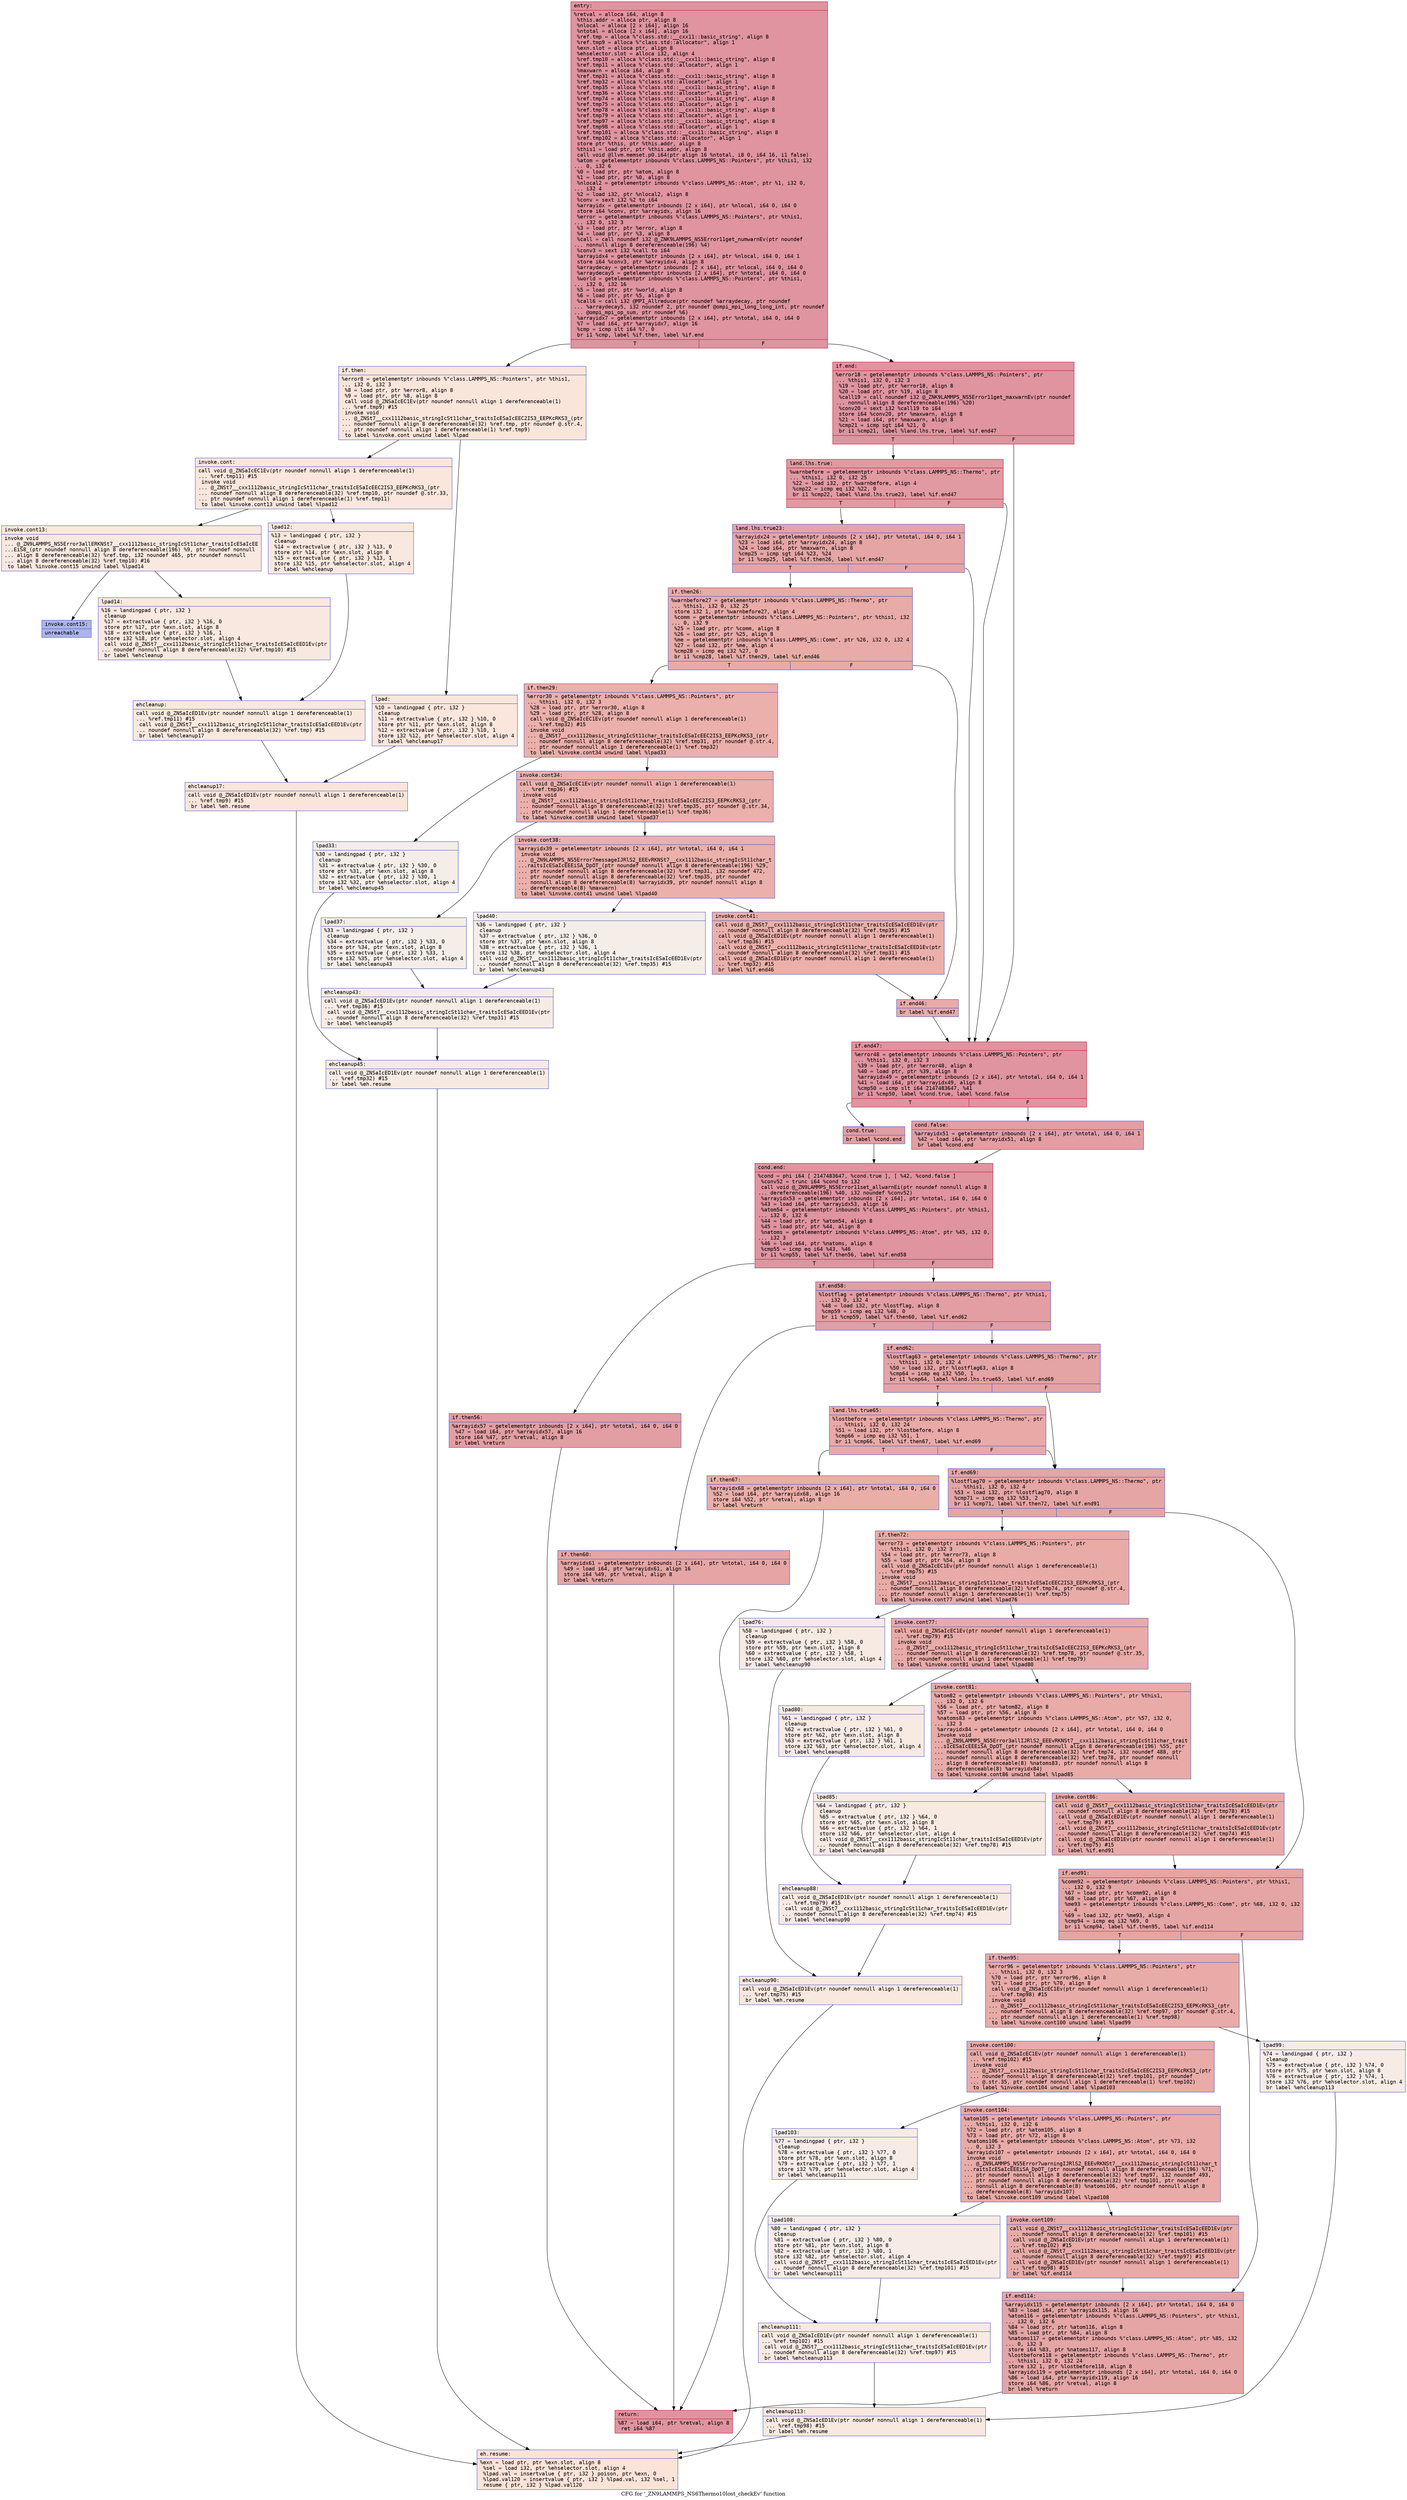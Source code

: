 digraph "CFG for '_ZN9LAMMPS_NS6Thermo10lost_checkEv' function" {
	label="CFG for '_ZN9LAMMPS_NS6Thermo10lost_checkEv' function";

	Node0x55bd403f32e0 [shape=record,color="#b70d28ff", style=filled, fillcolor="#b70d2870" fontname="Courier",label="{entry:\l|  %retval = alloca i64, align 8\l  %this.addr = alloca ptr, align 8\l  %nlocal = alloca [2 x i64], align 16\l  %ntotal = alloca [2 x i64], align 16\l  %ref.tmp = alloca %\"class.std::__cxx11::basic_string\", align 8\l  %ref.tmp9 = alloca %\"class.std::allocator\", align 1\l  %exn.slot = alloca ptr, align 8\l  %ehselector.slot = alloca i32, align 4\l  %ref.tmp10 = alloca %\"class.std::__cxx11::basic_string\", align 8\l  %ref.tmp11 = alloca %\"class.std::allocator\", align 1\l  %maxwarn = alloca i64, align 8\l  %ref.tmp31 = alloca %\"class.std::__cxx11::basic_string\", align 8\l  %ref.tmp32 = alloca %\"class.std::allocator\", align 1\l  %ref.tmp35 = alloca %\"class.std::__cxx11::basic_string\", align 8\l  %ref.tmp36 = alloca %\"class.std::allocator\", align 1\l  %ref.tmp74 = alloca %\"class.std::__cxx11::basic_string\", align 8\l  %ref.tmp75 = alloca %\"class.std::allocator\", align 1\l  %ref.tmp78 = alloca %\"class.std::__cxx11::basic_string\", align 8\l  %ref.tmp79 = alloca %\"class.std::allocator\", align 1\l  %ref.tmp97 = alloca %\"class.std::__cxx11::basic_string\", align 8\l  %ref.tmp98 = alloca %\"class.std::allocator\", align 1\l  %ref.tmp101 = alloca %\"class.std::__cxx11::basic_string\", align 8\l  %ref.tmp102 = alloca %\"class.std::allocator\", align 1\l  store ptr %this, ptr %this.addr, align 8\l  %this1 = load ptr, ptr %this.addr, align 8\l  call void @llvm.memset.p0.i64(ptr align 16 %ntotal, i8 0, i64 16, i1 false)\l  %atom = getelementptr inbounds %\"class.LAMMPS_NS::Pointers\", ptr %this1, i32\l... 0, i32 6\l  %0 = load ptr, ptr %atom, align 8\l  %1 = load ptr, ptr %0, align 8\l  %nlocal2 = getelementptr inbounds %\"class.LAMMPS_NS::Atom\", ptr %1, i32 0,\l... i32 4\l  %2 = load i32, ptr %nlocal2, align 8\l  %conv = sext i32 %2 to i64\l  %arrayidx = getelementptr inbounds [2 x i64], ptr %nlocal, i64 0, i64 0\l  store i64 %conv, ptr %arrayidx, align 16\l  %error = getelementptr inbounds %\"class.LAMMPS_NS::Pointers\", ptr %this1,\l... i32 0, i32 3\l  %3 = load ptr, ptr %error, align 8\l  %4 = load ptr, ptr %3, align 8\l  %call = call noundef i32 @_ZNK9LAMMPS_NS5Error11get_numwarnEv(ptr noundef\l... nonnull align 8 dereferenceable(196) %4)\l  %conv3 = sext i32 %call to i64\l  %arrayidx4 = getelementptr inbounds [2 x i64], ptr %nlocal, i64 0, i64 1\l  store i64 %conv3, ptr %arrayidx4, align 8\l  %arraydecay = getelementptr inbounds [2 x i64], ptr %nlocal, i64 0, i64 0\l  %arraydecay5 = getelementptr inbounds [2 x i64], ptr %ntotal, i64 0, i64 0\l  %world = getelementptr inbounds %\"class.LAMMPS_NS::Pointers\", ptr %this1,\l... i32 0, i32 16\l  %5 = load ptr, ptr %world, align 8\l  %6 = load ptr, ptr %5, align 8\l  %call6 = call i32 @MPI_Allreduce(ptr noundef %arraydecay, ptr noundef\l... %arraydecay5, i32 noundef 2, ptr noundef @ompi_mpi_long_long_int, ptr noundef\l... @ompi_mpi_op_sum, ptr noundef %6)\l  %arrayidx7 = getelementptr inbounds [2 x i64], ptr %ntotal, i64 0, i64 0\l  %7 = load i64, ptr %arrayidx7, align 16\l  %cmp = icmp slt i64 %7, 0\l  br i1 %cmp, label %if.then, label %if.end\l|{<s0>T|<s1>F}}"];
	Node0x55bd403f32e0:s0 -> Node0x55bd403fe530[tooltip="entry -> if.then\nProbability 0.00%" ];
	Node0x55bd403f32e0:s1 -> Node0x55bd403fe5a0[tooltip="entry -> if.end\nProbability 100.00%" ];
	Node0x55bd403fe530 [shape=record,color="#3d50c3ff", style=filled, fillcolor="#f4c5ad70" fontname="Courier",label="{if.then:\l|  %error8 = getelementptr inbounds %\"class.LAMMPS_NS::Pointers\", ptr %this1,\l... i32 0, i32 3\l  %8 = load ptr, ptr %error8, align 8\l  %9 = load ptr, ptr %8, align 8\l  call void @_ZNSaIcEC1Ev(ptr noundef nonnull align 1 dereferenceable(1)\l... %ref.tmp9) #15\l  invoke void\l... @_ZNSt7__cxx1112basic_stringIcSt11char_traitsIcESaIcEEC2IS3_EEPKcRKS3_(ptr\l... noundef nonnull align 8 dereferenceable(32) %ref.tmp, ptr noundef @.str.4,\l... ptr noundef nonnull align 1 dereferenceable(1) %ref.tmp9)\l          to label %invoke.cont unwind label %lpad\l}"];
	Node0x55bd403fe530 -> Node0x55bd403fea20[tooltip="if.then -> invoke.cont\nProbability 50.00%" ];
	Node0x55bd403fe530 -> Node0x55bd403fea70[tooltip="if.then -> lpad\nProbability 50.00%" ];
	Node0x55bd403fea20 [shape=record,color="#3d50c3ff", style=filled, fillcolor="#f3c7b170" fontname="Courier",label="{invoke.cont:\l|  call void @_ZNSaIcEC1Ev(ptr noundef nonnull align 1 dereferenceable(1)\l... %ref.tmp11) #15\l  invoke void\l... @_ZNSt7__cxx1112basic_stringIcSt11char_traitsIcESaIcEEC2IS3_EEPKcRKS3_(ptr\l... noundef nonnull align 8 dereferenceable(32) %ref.tmp10, ptr noundef @.str.33,\l... ptr noundef nonnull align 1 dereferenceable(1) %ref.tmp11)\l          to label %invoke.cont13 unwind label %lpad12\l}"];
	Node0x55bd403fea20 -> Node0x55bd403fed90[tooltip="invoke.cont -> invoke.cont13\nProbability 50.00%" ];
	Node0x55bd403fea20 -> Node0x55bd403fede0[tooltip="invoke.cont -> lpad12\nProbability 50.00%" ];
	Node0x55bd403fed90 [shape=record,color="#3d50c3ff", style=filled, fillcolor="#f1ccb870" fontname="Courier",label="{invoke.cont13:\l|  invoke void\l... @_ZN9LAMMPS_NS5Error3allERKNSt7__cxx1112basic_stringIcSt11char_traitsIcESaIcEE\l...EiS8_(ptr noundef nonnull align 8 dereferenceable(196) %9, ptr noundef nonnull\l... align 8 dereferenceable(32) %ref.tmp, i32 noundef 465, ptr noundef nonnull\l... align 8 dereferenceable(32) %ref.tmp10) #16\l          to label %invoke.cont15 unwind label %lpad14\l}"];
	Node0x55bd403fed90 -> Node0x55bd403fed40[tooltip="invoke.cont13 -> invoke.cont15\nProbability 0.00%" ];
	Node0x55bd403fed90 -> Node0x55bd403ff0a0[tooltip="invoke.cont13 -> lpad14\nProbability 100.00%" ];
	Node0x55bd403fed40 [shape=record,color="#3d50c3ff", style=filled, fillcolor="#4358cb70" fontname="Courier",label="{invoke.cont15:\l|  unreachable\l}"];
	Node0x55bd403fea70 [shape=record,color="#3d50c3ff", style=filled, fillcolor="#f3c7b170" fontname="Courier",label="{lpad:\l|  %10 = landingpad \{ ptr, i32 \}\l          cleanup\l  %11 = extractvalue \{ ptr, i32 \} %10, 0\l  store ptr %11, ptr %exn.slot, align 8\l  %12 = extractvalue \{ ptr, i32 \} %10, 1\l  store i32 %12, ptr %ehselector.slot, align 4\l  br label %ehcleanup17\l}"];
	Node0x55bd403fea70 -> Node0x55bd403ff970[tooltip="lpad -> ehcleanup17\nProbability 100.00%" ];
	Node0x55bd403fede0 [shape=record,color="#3d50c3ff", style=filled, fillcolor="#f1ccb870" fontname="Courier",label="{lpad12:\l|  %13 = landingpad \{ ptr, i32 \}\l          cleanup\l  %14 = extractvalue \{ ptr, i32 \} %13, 0\l  store ptr %14, ptr %exn.slot, align 8\l  %15 = extractvalue \{ ptr, i32 \} %13, 1\l  store i32 %15, ptr %ehselector.slot, align 4\l  br label %ehcleanup\l}"];
	Node0x55bd403fede0 -> Node0x55bd403ffcc0[tooltip="lpad12 -> ehcleanup\nProbability 100.00%" ];
	Node0x55bd403ff0a0 [shape=record,color="#3d50c3ff", style=filled, fillcolor="#f1ccb870" fontname="Courier",label="{lpad14:\l|  %16 = landingpad \{ ptr, i32 \}\l          cleanup\l  %17 = extractvalue \{ ptr, i32 \} %16, 0\l  store ptr %17, ptr %exn.slot, align 8\l  %18 = extractvalue \{ ptr, i32 \} %16, 1\l  store i32 %18, ptr %ehselector.slot, align 4\l  call void @_ZNSt7__cxx1112basic_stringIcSt11char_traitsIcESaIcEED1Ev(ptr\l... noundef nonnull align 8 dereferenceable(32) %ref.tmp10) #15\l  br label %ehcleanup\l}"];
	Node0x55bd403ff0a0 -> Node0x55bd403ffcc0[tooltip="lpad14 -> ehcleanup\nProbability 100.00%" ];
	Node0x55bd403ffcc0 [shape=record,color="#3d50c3ff", style=filled, fillcolor="#f2cab570" fontname="Courier",label="{ehcleanup:\l|  call void @_ZNSaIcED1Ev(ptr noundef nonnull align 1 dereferenceable(1)\l... %ref.tmp11) #15\l  call void @_ZNSt7__cxx1112basic_stringIcSt11char_traitsIcESaIcEED1Ev(ptr\l... noundef nonnull align 8 dereferenceable(32) %ref.tmp) #15\l  br label %ehcleanup17\l}"];
	Node0x55bd403ffcc0 -> Node0x55bd403ff970[tooltip="ehcleanup -> ehcleanup17\nProbability 100.00%" ];
	Node0x55bd403ff970 [shape=record,color="#3d50c3ff", style=filled, fillcolor="#f4c5ad70" fontname="Courier",label="{ehcleanup17:\l|  call void @_ZNSaIcED1Ev(ptr noundef nonnull align 1 dereferenceable(1)\l... %ref.tmp9) #15\l  br label %eh.resume\l}"];
	Node0x55bd403ff970 -> Node0x55bd40400570[tooltip="ehcleanup17 -> eh.resume\nProbability 100.00%" ];
	Node0x55bd403fe5a0 [shape=record,color="#b70d28ff", style=filled, fillcolor="#b70d2870" fontname="Courier",label="{if.end:\l|  %error18 = getelementptr inbounds %\"class.LAMMPS_NS::Pointers\", ptr\l... %this1, i32 0, i32 3\l  %19 = load ptr, ptr %error18, align 8\l  %20 = load ptr, ptr %19, align 8\l  %call19 = call noundef i32 @_ZNK9LAMMPS_NS5Error11get_maxwarnEv(ptr noundef\l... nonnull align 8 dereferenceable(196) %20)\l  %conv20 = sext i32 %call19 to i64\l  store i64 %conv20, ptr %maxwarn, align 8\l  %21 = load i64, ptr %maxwarn, align 8\l  %cmp21 = icmp sgt i64 %21, 0\l  br i1 %cmp21, label %land.lhs.true, label %if.end47\l|{<s0>T|<s1>F}}"];
	Node0x55bd403fe5a0:s0 -> Node0x55bd40400c40[tooltip="if.end -> land.lhs.true\nProbability 62.50%" ];
	Node0x55bd403fe5a0:s1 -> Node0x55bd40400c90[tooltip="if.end -> if.end47\nProbability 37.50%" ];
	Node0x55bd40400c40 [shape=record,color="#b70d28ff", style=filled, fillcolor="#bb1b2c70" fontname="Courier",label="{land.lhs.true:\l|  %warnbefore = getelementptr inbounds %\"class.LAMMPS_NS::Thermo\", ptr\l... %this1, i32 0, i32 25\l  %22 = load i32, ptr %warnbefore, align 4\l  %cmp22 = icmp eq i32 %22, 0\l  br i1 %cmp22, label %land.lhs.true23, label %if.end47\l|{<s0>T|<s1>F}}"];
	Node0x55bd40400c40:s0 -> Node0x55bd40400fe0[tooltip="land.lhs.true -> land.lhs.true23\nProbability 37.50%" ];
	Node0x55bd40400c40:s1 -> Node0x55bd40400c90[tooltip="land.lhs.true -> if.end47\nProbability 62.50%" ];
	Node0x55bd40400fe0 [shape=record,color="#3d50c3ff", style=filled, fillcolor="#c5333470" fontname="Courier",label="{land.lhs.true23:\l|  %arrayidx24 = getelementptr inbounds [2 x i64], ptr %ntotal, i64 0, i64 1\l  %23 = load i64, ptr %arrayidx24, align 8\l  %24 = load i64, ptr %maxwarn, align 8\l  %cmp25 = icmp sgt i64 %23, %24\l  br i1 %cmp25, label %if.then26, label %if.end47\l|{<s0>T|<s1>F}}"];
	Node0x55bd40400fe0:s0 -> Node0x55bd404013b0[tooltip="land.lhs.true23 -> if.then26\nProbability 50.00%" ];
	Node0x55bd40400fe0:s1 -> Node0x55bd40400c90[tooltip="land.lhs.true23 -> if.end47\nProbability 50.00%" ];
	Node0x55bd404013b0 [shape=record,color="#3d50c3ff", style=filled, fillcolor="#cc403a70" fontname="Courier",label="{if.then26:\l|  %warnbefore27 = getelementptr inbounds %\"class.LAMMPS_NS::Thermo\", ptr\l... %this1, i32 0, i32 25\l  store i32 1, ptr %warnbefore27, align 4\l  %comm = getelementptr inbounds %\"class.LAMMPS_NS::Pointers\", ptr %this1, i32\l... 0, i32 9\l  %25 = load ptr, ptr %comm, align 8\l  %26 = load ptr, ptr %25, align 8\l  %me = getelementptr inbounds %\"class.LAMMPS_NS::Comm\", ptr %26, i32 0, i32 4\l  %27 = load i32, ptr %me, align 4\l  %cmp28 = icmp eq i32 %27, 0\l  br i1 %cmp28, label %if.then29, label %if.end46\l|{<s0>T|<s1>F}}"];
	Node0x55bd404013b0:s0 -> Node0x55bd40401a60[tooltip="if.then26 -> if.then29\nProbability 37.50%" ];
	Node0x55bd404013b0:s1 -> Node0x55bd40401ae0[tooltip="if.then26 -> if.end46\nProbability 62.50%" ];
	Node0x55bd40401a60 [shape=record,color="#3d50c3ff", style=filled, fillcolor="#d24b4070" fontname="Courier",label="{if.then29:\l|  %error30 = getelementptr inbounds %\"class.LAMMPS_NS::Pointers\", ptr\l... %this1, i32 0, i32 3\l  %28 = load ptr, ptr %error30, align 8\l  %29 = load ptr, ptr %28, align 8\l  call void @_ZNSaIcEC1Ev(ptr noundef nonnull align 1 dereferenceable(1)\l... %ref.tmp32) #15\l  invoke void\l... @_ZNSt7__cxx1112basic_stringIcSt11char_traitsIcESaIcEEC2IS3_EEPKcRKS3_(ptr\l... noundef nonnull align 8 dereferenceable(32) %ref.tmp31, ptr noundef @.str.4,\l... ptr noundef nonnull align 1 dereferenceable(1) %ref.tmp32)\l          to label %invoke.cont34 unwind label %lpad33\l}"];
	Node0x55bd40401a60 -> Node0x55bd40401fd0[tooltip="if.then29 -> invoke.cont34\nProbability 100.00%" ];
	Node0x55bd40401a60 -> Node0x55bd40402050[tooltip="if.then29 -> lpad33\nProbability 0.00%" ];
	Node0x55bd40401fd0 [shape=record,color="#3d50c3ff", style=filled, fillcolor="#d24b4070" fontname="Courier",label="{invoke.cont34:\l|  call void @_ZNSaIcEC1Ev(ptr noundef nonnull align 1 dereferenceable(1)\l... %ref.tmp36) #15\l  invoke void\l... @_ZNSt7__cxx1112basic_stringIcSt11char_traitsIcESaIcEEC2IS3_EEPKcRKS3_(ptr\l... noundef nonnull align 8 dereferenceable(32) %ref.tmp35, ptr noundef @.str.34,\l... ptr noundef nonnull align 1 dereferenceable(1) %ref.tmp36)\l          to label %invoke.cont38 unwind label %lpad37\l}"];
	Node0x55bd40401fd0 -> Node0x55bd404023d0[tooltip="invoke.cont34 -> invoke.cont38\nProbability 100.00%" ];
	Node0x55bd40401fd0 -> Node0x55bd40402420[tooltip="invoke.cont34 -> lpad37\nProbability 0.00%" ];
	Node0x55bd404023d0 [shape=record,color="#3d50c3ff", style=filled, fillcolor="#d24b4070" fontname="Courier",label="{invoke.cont38:\l|  %arrayidx39 = getelementptr inbounds [2 x i64], ptr %ntotal, i64 0, i64 1\l  invoke void\l... @_ZN9LAMMPS_NS5Error7messageIJRlS2_EEEvRKNSt7__cxx1112basic_stringIcSt11char_t\l...raitsIcESaIcEEEiSA_DpOT_(ptr noundef nonnull align 8 dereferenceable(196) %29,\l... ptr noundef nonnull align 8 dereferenceable(32) %ref.tmp31, i32 noundef 472,\l... ptr noundef nonnull align 8 dereferenceable(32) %ref.tmp35, ptr noundef\l... nonnull align 8 dereferenceable(8) %arrayidx39, ptr noundef nonnull align 8\l... dereferenceable(8) %maxwarn)\l          to label %invoke.cont41 unwind label %lpad40\l}"];
	Node0x55bd404023d0 -> Node0x55bd40402380[tooltip="invoke.cont38 -> invoke.cont41\nProbability 100.00%" ];
	Node0x55bd404023d0 -> Node0x55bd40402840[tooltip="invoke.cont38 -> lpad40\nProbability 0.00%" ];
	Node0x55bd40402380 [shape=record,color="#3d50c3ff", style=filled, fillcolor="#d24b4070" fontname="Courier",label="{invoke.cont41:\l|  call void @_ZNSt7__cxx1112basic_stringIcSt11char_traitsIcESaIcEED1Ev(ptr\l... noundef nonnull align 8 dereferenceable(32) %ref.tmp35) #15\l  call void @_ZNSaIcED1Ev(ptr noundef nonnull align 1 dereferenceable(1)\l... %ref.tmp36) #15\l  call void @_ZNSt7__cxx1112basic_stringIcSt11char_traitsIcESaIcEED1Ev(ptr\l... noundef nonnull align 8 dereferenceable(32) %ref.tmp31) #15\l  call void @_ZNSaIcED1Ev(ptr noundef nonnull align 1 dereferenceable(1)\l... %ref.tmp32) #15\l  br label %if.end46\l}"];
	Node0x55bd40402380 -> Node0x55bd40401ae0[tooltip="invoke.cont41 -> if.end46\nProbability 100.00%" ];
	Node0x55bd40402050 [shape=record,color="#3d50c3ff", style=filled, fillcolor="#e8d6cc70" fontname="Courier",label="{lpad33:\l|  %30 = landingpad \{ ptr, i32 \}\l          cleanup\l  %31 = extractvalue \{ ptr, i32 \} %30, 0\l  store ptr %31, ptr %exn.slot, align 8\l  %32 = extractvalue \{ ptr, i32 \} %30, 1\l  store i32 %32, ptr %ehselector.slot, align 4\l  br label %ehcleanup45\l}"];
	Node0x55bd40402050 -> Node0x55bd404032e0[tooltip="lpad33 -> ehcleanup45\nProbability 100.00%" ];
	Node0x55bd40402420 [shape=record,color="#3d50c3ff", style=filled, fillcolor="#e8d6cc70" fontname="Courier",label="{lpad37:\l|  %33 = landingpad \{ ptr, i32 \}\l          cleanup\l  %34 = extractvalue \{ ptr, i32 \} %33, 0\l  store ptr %34, ptr %exn.slot, align 8\l  %35 = extractvalue \{ ptr, i32 \} %33, 1\l  store i32 %35, ptr %ehselector.slot, align 4\l  br label %ehcleanup43\l}"];
	Node0x55bd40402420 -> Node0x55bd40403650[tooltip="lpad37 -> ehcleanup43\nProbability 100.00%" ];
	Node0x55bd40402840 [shape=record,color="#3d50c3ff", style=filled, fillcolor="#e8d6cc70" fontname="Courier",label="{lpad40:\l|  %36 = landingpad \{ ptr, i32 \}\l          cleanup\l  %37 = extractvalue \{ ptr, i32 \} %36, 0\l  store ptr %37, ptr %exn.slot, align 8\l  %38 = extractvalue \{ ptr, i32 \} %36, 1\l  store i32 %38, ptr %ehselector.slot, align 4\l  call void @_ZNSt7__cxx1112basic_stringIcSt11char_traitsIcESaIcEED1Ev(ptr\l... noundef nonnull align 8 dereferenceable(32) %ref.tmp35) #15\l  br label %ehcleanup43\l}"];
	Node0x55bd40402840 -> Node0x55bd40403650[tooltip="lpad40 -> ehcleanup43\nProbability 100.00%" ];
	Node0x55bd40403650 [shape=record,color="#3d50c3ff", style=filled, fillcolor="#ecd3c570" fontname="Courier",label="{ehcleanup43:\l|  call void @_ZNSaIcED1Ev(ptr noundef nonnull align 1 dereferenceable(1)\l... %ref.tmp36) #15\l  call void @_ZNSt7__cxx1112basic_stringIcSt11char_traitsIcESaIcEED1Ev(ptr\l... noundef nonnull align 8 dereferenceable(32) %ref.tmp31) #15\l  br label %ehcleanup45\l}"];
	Node0x55bd40403650 -> Node0x55bd404032e0[tooltip="ehcleanup43 -> ehcleanup45\nProbability 100.00%" ];
	Node0x55bd404032e0 [shape=record,color="#3d50c3ff", style=filled, fillcolor="#eed0c070" fontname="Courier",label="{ehcleanup45:\l|  call void @_ZNSaIcED1Ev(ptr noundef nonnull align 1 dereferenceable(1)\l... %ref.tmp32) #15\l  br label %eh.resume\l}"];
	Node0x55bd404032e0 -> Node0x55bd40400570[tooltip="ehcleanup45 -> eh.resume\nProbability 100.00%" ];
	Node0x55bd40401ae0 [shape=record,color="#3d50c3ff", style=filled, fillcolor="#cc403a70" fontname="Courier",label="{if.end46:\l|  br label %if.end47\l}"];
	Node0x55bd40401ae0 -> Node0x55bd40400c90[tooltip="if.end46 -> if.end47\nProbability 100.00%" ];
	Node0x55bd40400c90 [shape=record,color="#b70d28ff", style=filled, fillcolor="#b70d2870" fontname="Courier",label="{if.end47:\l|  %error48 = getelementptr inbounds %\"class.LAMMPS_NS::Pointers\", ptr\l... %this1, i32 0, i32 3\l  %39 = load ptr, ptr %error48, align 8\l  %40 = load ptr, ptr %39, align 8\l  %arrayidx49 = getelementptr inbounds [2 x i64], ptr %ntotal, i64 0, i64 1\l  %41 = load i64, ptr %arrayidx49, align 8\l  %cmp50 = icmp slt i64 2147483647, %41\l  br i1 %cmp50, label %cond.true, label %cond.false\l|{<s0>T|<s1>F}}"];
	Node0x55bd40400c90:s0 -> Node0x55bd40404420[tooltip="if.end47 -> cond.true\nProbability 50.00%" ];
	Node0x55bd40400c90:s1 -> Node0x55bd404044a0[tooltip="if.end47 -> cond.false\nProbability 50.00%" ];
	Node0x55bd40404420 [shape=record,color="#3d50c3ff", style=filled, fillcolor="#be242e70" fontname="Courier",label="{cond.true:\l|  br label %cond.end\l}"];
	Node0x55bd40404420 -> Node0x55bd404045d0[tooltip="cond.true -> cond.end\nProbability 100.00%" ];
	Node0x55bd404044a0 [shape=record,color="#3d50c3ff", style=filled, fillcolor="#be242e70" fontname="Courier",label="{cond.false:\l|  %arrayidx51 = getelementptr inbounds [2 x i64], ptr %ntotal, i64 0, i64 1\l  %42 = load i64, ptr %arrayidx51, align 8\l  br label %cond.end\l}"];
	Node0x55bd404044a0 -> Node0x55bd404045d0[tooltip="cond.false -> cond.end\nProbability 100.00%" ];
	Node0x55bd404045d0 [shape=record,color="#b70d28ff", style=filled, fillcolor="#b70d2870" fontname="Courier",label="{cond.end:\l|  %cond = phi i64 [ 2147483647, %cond.true ], [ %42, %cond.false ]\l  %conv52 = trunc i64 %cond to i32\l  call void @_ZN9LAMMPS_NS5Error11set_allwarnEi(ptr noundef nonnull align 8\l... dereferenceable(196) %40, i32 noundef %conv52)\l  %arrayidx53 = getelementptr inbounds [2 x i64], ptr %ntotal, i64 0, i64 0\l  %43 = load i64, ptr %arrayidx53, align 16\l  %atom54 = getelementptr inbounds %\"class.LAMMPS_NS::Pointers\", ptr %this1,\l... i32 0, i32 6\l  %44 = load ptr, ptr %atom54, align 8\l  %45 = load ptr, ptr %44, align 8\l  %natoms = getelementptr inbounds %\"class.LAMMPS_NS::Atom\", ptr %45, i32 0,\l... i32 3\l  %46 = load i64, ptr %natoms, align 8\l  %cmp55 = icmp eq i64 %43, %46\l  br i1 %cmp55, label %if.then56, label %if.end58\l|{<s0>T|<s1>F}}"];
	Node0x55bd404045d0:s0 -> Node0x55bd40405070[tooltip="cond.end -> if.then56\nProbability 50.00%" ];
	Node0x55bd404045d0:s1 -> Node0x55bd404050f0[tooltip="cond.end -> if.end58\nProbability 50.00%" ];
	Node0x55bd40405070 [shape=record,color="#3d50c3ff", style=filled, fillcolor="#be242e70" fontname="Courier",label="{if.then56:\l|  %arrayidx57 = getelementptr inbounds [2 x i64], ptr %ntotal, i64 0, i64 0\l  %47 = load i64, ptr %arrayidx57, align 16\l  store i64 %47, ptr %retval, align 8\l  br label %return\l}"];
	Node0x55bd40405070 -> Node0x55bd40405ca0[tooltip="if.then56 -> return\nProbability 100.00%" ];
	Node0x55bd404050f0 [shape=record,color="#3d50c3ff", style=filled, fillcolor="#be242e70" fontname="Courier",label="{if.end58:\l|  %lostflag = getelementptr inbounds %\"class.LAMMPS_NS::Thermo\", ptr %this1,\l... i32 0, i32 4\l  %48 = load i32, ptr %lostflag, align 8\l  %cmp59 = icmp eq i32 %48, 0\l  br i1 %cmp59, label %if.then60, label %if.end62\l|{<s0>T|<s1>F}}"];
	Node0x55bd404050f0:s0 -> Node0x55bd403ff380[tooltip="if.end58 -> if.then60\nProbability 37.50%" ];
	Node0x55bd404050f0:s1 -> Node0x55bd403ff400[tooltip="if.end58 -> if.end62\nProbability 62.50%" ];
	Node0x55bd403ff380 [shape=record,color="#3d50c3ff", style=filled, fillcolor="#c5333470" fontname="Courier",label="{if.then60:\l|  %arrayidx61 = getelementptr inbounds [2 x i64], ptr %ntotal, i64 0, i64 0\l  %49 = load i64, ptr %arrayidx61, align 16\l  store i64 %49, ptr %retval, align 8\l  br label %return\l}"];
	Node0x55bd403ff380 -> Node0x55bd40405ca0[tooltip="if.then60 -> return\nProbability 100.00%" ];
	Node0x55bd403ff400 [shape=record,color="#3d50c3ff", style=filled, fillcolor="#c32e3170" fontname="Courier",label="{if.end62:\l|  %lostflag63 = getelementptr inbounds %\"class.LAMMPS_NS::Thermo\", ptr\l... %this1, i32 0, i32 4\l  %50 = load i32, ptr %lostflag63, align 8\l  %cmp64 = icmp eq i32 %50, 1\l  br i1 %cmp64, label %land.lhs.true65, label %if.end69\l|{<s0>T|<s1>F}}"];
	Node0x55bd403ff400:s0 -> Node0x55bd40406c60[tooltip="if.end62 -> land.lhs.true65\nProbability 50.00%" ];
	Node0x55bd403ff400:s1 -> Node0x55bd40406ce0[tooltip="if.end62 -> if.end69\nProbability 50.00%" ];
	Node0x55bd40406c60 [shape=record,color="#3d50c3ff", style=filled, fillcolor="#ca3b3770" fontname="Courier",label="{land.lhs.true65:\l|  %lostbefore = getelementptr inbounds %\"class.LAMMPS_NS::Thermo\", ptr\l... %this1, i32 0, i32 24\l  %51 = load i32, ptr %lostbefore, align 8\l  %cmp66 = icmp eq i32 %51, 1\l  br i1 %cmp66, label %if.then67, label %if.end69\l|{<s0>T|<s1>F}}"];
	Node0x55bd40406c60:s0 -> Node0x55bd40407030[tooltip="land.lhs.true65 -> if.then67\nProbability 50.00%" ];
	Node0x55bd40406c60:s1 -> Node0x55bd40406ce0[tooltip="land.lhs.true65 -> if.end69\nProbability 50.00%" ];
	Node0x55bd40407030 [shape=record,color="#3d50c3ff", style=filled, fillcolor="#d0473d70" fontname="Courier",label="{if.then67:\l|  %arrayidx68 = getelementptr inbounds [2 x i64], ptr %ntotal, i64 0, i64 0\l  %52 = load i64, ptr %arrayidx68, align 16\l  store i64 %52, ptr %retval, align 8\l  br label %return\l}"];
	Node0x55bd40407030 -> Node0x55bd40405ca0[tooltip="if.then67 -> return\nProbability 100.00%" ];
	Node0x55bd40406ce0 [shape=record,color="#3d50c3ff", style=filled, fillcolor="#c5333470" fontname="Courier",label="{if.end69:\l|  %lostflag70 = getelementptr inbounds %\"class.LAMMPS_NS::Thermo\", ptr\l... %this1, i32 0, i32 4\l  %53 = load i32, ptr %lostflag70, align 8\l  %cmp71 = icmp eq i32 %53, 2\l  br i1 %cmp71, label %if.then72, label %if.end91\l|{<s0>T|<s1>F}}"];
	Node0x55bd40406ce0:s0 -> Node0x55bd40407600[tooltip="if.end69 -> if.then72\nProbability 50.00%" ];
	Node0x55bd40406ce0:s1 -> Node0x55bd40407680[tooltip="if.end69 -> if.end91\nProbability 50.00%" ];
	Node0x55bd40407600 [shape=record,color="#3d50c3ff", style=filled, fillcolor="#cc403a70" fontname="Courier",label="{if.then72:\l|  %error73 = getelementptr inbounds %\"class.LAMMPS_NS::Pointers\", ptr\l... %this1, i32 0, i32 3\l  %54 = load ptr, ptr %error73, align 8\l  %55 = load ptr, ptr %54, align 8\l  call void @_ZNSaIcEC1Ev(ptr noundef nonnull align 1 dereferenceable(1)\l... %ref.tmp75) #15\l  invoke void\l... @_ZNSt7__cxx1112basic_stringIcSt11char_traitsIcESaIcEEC2IS3_EEPKcRKS3_(ptr\l... noundef nonnull align 8 dereferenceable(32) %ref.tmp74, ptr noundef @.str.4,\l... ptr noundef nonnull align 1 dereferenceable(1) %ref.tmp75)\l          to label %invoke.cont77 unwind label %lpad76\l}"];
	Node0x55bd40407600 -> Node0x55bd40407b10[tooltip="if.then72 -> invoke.cont77\nProbability 100.00%" ];
	Node0x55bd40407600 -> Node0x55bd40407b90[tooltip="if.then72 -> lpad76\nProbability 0.00%" ];
	Node0x55bd40407b10 [shape=record,color="#3d50c3ff", style=filled, fillcolor="#cc403a70" fontname="Courier",label="{invoke.cont77:\l|  call void @_ZNSaIcEC1Ev(ptr noundef nonnull align 1 dereferenceable(1)\l... %ref.tmp79) #15\l  invoke void\l... @_ZNSt7__cxx1112basic_stringIcSt11char_traitsIcESaIcEEC2IS3_EEPKcRKS3_(ptr\l... noundef nonnull align 8 dereferenceable(32) %ref.tmp78, ptr noundef @.str.35,\l... ptr noundef nonnull align 1 dereferenceable(1) %ref.tmp79)\l          to label %invoke.cont81 unwind label %lpad80\l}"];
	Node0x55bd40407b10 -> Node0x55bd40407f10[tooltip="invoke.cont77 -> invoke.cont81\nProbability 100.00%" ];
	Node0x55bd40407b10 -> Node0x55bd40407f60[tooltip="invoke.cont77 -> lpad80\nProbability 0.00%" ];
	Node0x55bd40407f10 [shape=record,color="#3d50c3ff", style=filled, fillcolor="#cc403a70" fontname="Courier",label="{invoke.cont81:\l|  %atom82 = getelementptr inbounds %\"class.LAMMPS_NS::Pointers\", ptr %this1,\l... i32 0, i32 6\l  %56 = load ptr, ptr %atom82, align 8\l  %57 = load ptr, ptr %56, align 8\l  %natoms83 = getelementptr inbounds %\"class.LAMMPS_NS::Atom\", ptr %57, i32 0,\l... i32 3\l  %arrayidx84 = getelementptr inbounds [2 x i64], ptr %ntotal, i64 0, i64 0\l  invoke void\l... @_ZN9LAMMPS_NS5Error3allIJRlS2_EEEvRKNSt7__cxx1112basic_stringIcSt11char_trait\l...sIcESaIcEEEiSA_DpOT_(ptr noundef nonnull align 8 dereferenceable(196) %55, ptr\l... noundef nonnull align 8 dereferenceable(32) %ref.tmp74, i32 noundef 488, ptr\l... noundef nonnull align 8 dereferenceable(32) %ref.tmp78, ptr noundef nonnull\l... align 8 dereferenceable(8) %natoms83, ptr noundef nonnull align 8\l... dereferenceable(8) %arrayidx84)\l          to label %invoke.cont86 unwind label %lpad85\l}"];
	Node0x55bd40407f10 -> Node0x55bd40407ec0[tooltip="invoke.cont81 -> invoke.cont86\nProbability 100.00%" ];
	Node0x55bd40407f10 -> Node0x55bd40408630[tooltip="invoke.cont81 -> lpad85\nProbability 0.00%" ];
	Node0x55bd40407ec0 [shape=record,color="#3d50c3ff", style=filled, fillcolor="#cc403a70" fontname="Courier",label="{invoke.cont86:\l|  call void @_ZNSt7__cxx1112basic_stringIcSt11char_traitsIcESaIcEED1Ev(ptr\l... noundef nonnull align 8 dereferenceable(32) %ref.tmp78) #15\l  call void @_ZNSaIcED1Ev(ptr noundef nonnull align 1 dereferenceable(1)\l... %ref.tmp79) #15\l  call void @_ZNSt7__cxx1112basic_stringIcSt11char_traitsIcESaIcEED1Ev(ptr\l... noundef nonnull align 8 dereferenceable(32) %ref.tmp74) #15\l  call void @_ZNSaIcED1Ev(ptr noundef nonnull align 1 dereferenceable(1)\l... %ref.tmp75) #15\l  br label %if.end91\l}"];
	Node0x55bd40407ec0 -> Node0x55bd40407680[tooltip="invoke.cont86 -> if.end91\nProbability 100.00%" ];
	Node0x55bd40407b90 [shape=record,color="#3d50c3ff", style=filled, fillcolor="#eed0c070" fontname="Courier",label="{lpad76:\l|  %58 = landingpad \{ ptr, i32 \}\l          cleanup\l  %59 = extractvalue \{ ptr, i32 \} %58, 0\l  store ptr %59, ptr %exn.slot, align 8\l  %60 = extractvalue \{ ptr, i32 \} %58, 1\l  store i32 %60, ptr %ehselector.slot, align 4\l  br label %ehcleanup90\l}"];
	Node0x55bd40407b90 -> Node0x55bd404090f0[tooltip="lpad76 -> ehcleanup90\nProbability 100.00%" ];
	Node0x55bd40407f60 [shape=record,color="#3d50c3ff", style=filled, fillcolor="#eed0c070" fontname="Courier",label="{lpad80:\l|  %61 = landingpad \{ ptr, i32 \}\l          cleanup\l  %62 = extractvalue \{ ptr, i32 \} %61, 0\l  store ptr %62, ptr %exn.slot, align 8\l  %63 = extractvalue \{ ptr, i32 \} %61, 1\l  store i32 %63, ptr %ehselector.slot, align 4\l  br label %ehcleanup88\l}"];
	Node0x55bd40407f60 -> Node0x55bd40409460[tooltip="lpad80 -> ehcleanup88\nProbability 100.00%" ];
	Node0x55bd40408630 [shape=record,color="#3d50c3ff", style=filled, fillcolor="#eed0c070" fontname="Courier",label="{lpad85:\l|  %64 = landingpad \{ ptr, i32 \}\l          cleanup\l  %65 = extractvalue \{ ptr, i32 \} %64, 0\l  store ptr %65, ptr %exn.slot, align 8\l  %66 = extractvalue \{ ptr, i32 \} %64, 1\l  store i32 %66, ptr %ehselector.slot, align 4\l  call void @_ZNSt7__cxx1112basic_stringIcSt11char_traitsIcESaIcEED1Ev(ptr\l... noundef nonnull align 8 dereferenceable(32) %ref.tmp78) #15\l  br label %ehcleanup88\l}"];
	Node0x55bd40408630 -> Node0x55bd40409460[tooltip="lpad85 -> ehcleanup88\nProbability 100.00%" ];
	Node0x55bd40409460 [shape=record,color="#3d50c3ff", style=filled, fillcolor="#efcebd70" fontname="Courier",label="{ehcleanup88:\l|  call void @_ZNSaIcED1Ev(ptr noundef nonnull align 1 dereferenceable(1)\l... %ref.tmp79) #15\l  call void @_ZNSt7__cxx1112basic_stringIcSt11char_traitsIcESaIcEED1Ev(ptr\l... noundef nonnull align 8 dereferenceable(32) %ref.tmp74) #15\l  br label %ehcleanup90\l}"];
	Node0x55bd40409460 -> Node0x55bd404090f0[tooltip="ehcleanup88 -> ehcleanup90\nProbability 100.00%" ];
	Node0x55bd404090f0 [shape=record,color="#3d50c3ff", style=filled, fillcolor="#f2cab570" fontname="Courier",label="{ehcleanup90:\l|  call void @_ZNSaIcED1Ev(ptr noundef nonnull align 1 dereferenceable(1)\l... %ref.tmp75) #15\l  br label %eh.resume\l}"];
	Node0x55bd404090f0 -> Node0x55bd40400570[tooltip="ehcleanup90 -> eh.resume\nProbability 100.00%" ];
	Node0x55bd40407680 [shape=record,color="#3d50c3ff", style=filled, fillcolor="#c5333470" fontname="Courier",label="{if.end91:\l|  %comm92 = getelementptr inbounds %\"class.LAMMPS_NS::Pointers\", ptr %this1,\l... i32 0, i32 9\l  %67 = load ptr, ptr %comm92, align 8\l  %68 = load ptr, ptr %67, align 8\l  %me93 = getelementptr inbounds %\"class.LAMMPS_NS::Comm\", ptr %68, i32 0, i32\l... 4\l  %69 = load i32, ptr %me93, align 4\l  %cmp94 = icmp eq i32 %69, 0\l  br i1 %cmp94, label %if.then95, label %if.end114\l|{<s0>T|<s1>F}}"];
	Node0x55bd40407680:s0 -> Node0x55bd4040a1b0[tooltip="if.end91 -> if.then95\nProbability 37.50%" ];
	Node0x55bd40407680:s1 -> Node0x55bd4040a200[tooltip="if.end91 -> if.end114\nProbability 62.50%" ];
	Node0x55bd4040a1b0 [shape=record,color="#3d50c3ff", style=filled, fillcolor="#cc403a70" fontname="Courier",label="{if.then95:\l|  %error96 = getelementptr inbounds %\"class.LAMMPS_NS::Pointers\", ptr\l... %this1, i32 0, i32 3\l  %70 = load ptr, ptr %error96, align 8\l  %71 = load ptr, ptr %70, align 8\l  call void @_ZNSaIcEC1Ev(ptr noundef nonnull align 1 dereferenceable(1)\l... %ref.tmp98) #15\l  invoke void\l... @_ZNSt7__cxx1112basic_stringIcSt11char_traitsIcESaIcEEC2IS3_EEPKcRKS3_(ptr\l... noundef nonnull align 8 dereferenceable(32) %ref.tmp97, ptr noundef @.str.4,\l... ptr noundef nonnull align 1 dereferenceable(1) %ref.tmp98)\l          to label %invoke.cont100 unwind label %lpad99\l}"];
	Node0x55bd4040a1b0 -> Node0x55bd4040a690[tooltip="if.then95 -> invoke.cont100\nProbability 100.00%" ];
	Node0x55bd4040a1b0 -> Node0x55bd4040a710[tooltip="if.then95 -> lpad99\nProbability 0.00%" ];
	Node0x55bd4040a690 [shape=record,color="#3d50c3ff", style=filled, fillcolor="#cc403a70" fontname="Courier",label="{invoke.cont100:\l|  call void @_ZNSaIcEC1Ev(ptr noundef nonnull align 1 dereferenceable(1)\l... %ref.tmp102) #15\l  invoke void\l... @_ZNSt7__cxx1112basic_stringIcSt11char_traitsIcESaIcEEC2IS3_EEPKcRKS3_(ptr\l... noundef nonnull align 8 dereferenceable(32) %ref.tmp101, ptr noundef\l... @.str.35, ptr noundef nonnull align 1 dereferenceable(1) %ref.tmp102)\l          to label %invoke.cont104 unwind label %lpad103\l}"];
	Node0x55bd4040a690 -> Node0x55bd4040aa30[tooltip="invoke.cont100 -> invoke.cont104\nProbability 100.00%" ];
	Node0x55bd4040a690 -> Node0x55bd4040aa80[tooltip="invoke.cont100 -> lpad103\nProbability 0.00%" ];
	Node0x55bd4040aa30 [shape=record,color="#3d50c3ff", style=filled, fillcolor="#cc403a70" fontname="Courier",label="{invoke.cont104:\l|  %atom105 = getelementptr inbounds %\"class.LAMMPS_NS::Pointers\", ptr\l... %this1, i32 0, i32 6\l  %72 = load ptr, ptr %atom105, align 8\l  %73 = load ptr, ptr %72, align 8\l  %natoms106 = getelementptr inbounds %\"class.LAMMPS_NS::Atom\", ptr %73, i32\l... 0, i32 3\l  %arrayidx107 = getelementptr inbounds [2 x i64], ptr %ntotal, i64 0, i64 0\l  invoke void\l... @_ZN9LAMMPS_NS5Error7warningIJRlS2_EEEvRKNSt7__cxx1112basic_stringIcSt11char_t\l...raitsIcESaIcEEEiSA_DpOT_(ptr noundef nonnull align 8 dereferenceable(196) %71,\l... ptr noundef nonnull align 8 dereferenceable(32) %ref.tmp97, i32 noundef 493,\l... ptr noundef nonnull align 8 dereferenceable(32) %ref.tmp101, ptr noundef\l... nonnull align 8 dereferenceable(8) %natoms106, ptr noundef nonnull align 8\l... dereferenceable(8) %arrayidx107)\l          to label %invoke.cont109 unwind label %lpad108\l}"];
	Node0x55bd4040aa30 -> Node0x55bd4040a9e0[tooltip="invoke.cont104 -> invoke.cont109\nProbability 100.00%" ];
	Node0x55bd4040aa30 -> Node0x55bd4040b150[tooltip="invoke.cont104 -> lpad108\nProbability 0.00%" ];
	Node0x55bd4040a9e0 [shape=record,color="#3d50c3ff", style=filled, fillcolor="#cc403a70" fontname="Courier",label="{invoke.cont109:\l|  call void @_ZNSt7__cxx1112basic_stringIcSt11char_traitsIcESaIcEED1Ev(ptr\l... noundef nonnull align 8 dereferenceable(32) %ref.tmp101) #15\l  call void @_ZNSaIcED1Ev(ptr noundef nonnull align 1 dereferenceable(1)\l... %ref.tmp102) #15\l  call void @_ZNSt7__cxx1112basic_stringIcSt11char_traitsIcESaIcEED1Ev(ptr\l... noundef nonnull align 8 dereferenceable(32) %ref.tmp97) #15\l  call void @_ZNSaIcED1Ev(ptr noundef nonnull align 1 dereferenceable(1)\l... %ref.tmp98) #15\l  br label %if.end114\l}"];
	Node0x55bd4040a9e0 -> Node0x55bd4040a200[tooltip="invoke.cont109 -> if.end114\nProbability 100.00%" ];
	Node0x55bd4040a710 [shape=record,color="#3d50c3ff", style=filled, fillcolor="#ecd3c570" fontname="Courier",label="{lpad99:\l|  %74 = landingpad \{ ptr, i32 \}\l          cleanup\l  %75 = extractvalue \{ ptr, i32 \} %74, 0\l  store ptr %75, ptr %exn.slot, align 8\l  %76 = extractvalue \{ ptr, i32 \} %74, 1\l  store i32 %76, ptr %ehselector.slot, align 4\l  br label %ehcleanup113\l}"];
	Node0x55bd4040a710 -> Node0x55bd4040bc10[tooltip="lpad99 -> ehcleanup113\nProbability 100.00%" ];
	Node0x55bd4040aa80 [shape=record,color="#3d50c3ff", style=filled, fillcolor="#ecd3c570" fontname="Courier",label="{lpad103:\l|  %77 = landingpad \{ ptr, i32 \}\l          cleanup\l  %78 = extractvalue \{ ptr, i32 \} %77, 0\l  store ptr %78, ptr %exn.slot, align 8\l  %79 = extractvalue \{ ptr, i32 \} %77, 1\l  store i32 %79, ptr %ehselector.slot, align 4\l  br label %ehcleanup111\l}"];
	Node0x55bd4040aa80 -> Node0x55bd4040bf80[tooltip="lpad103 -> ehcleanup111\nProbability 100.00%" ];
	Node0x55bd4040b150 [shape=record,color="#3d50c3ff", style=filled, fillcolor="#ecd3c570" fontname="Courier",label="{lpad108:\l|  %80 = landingpad \{ ptr, i32 \}\l          cleanup\l  %81 = extractvalue \{ ptr, i32 \} %80, 0\l  store ptr %81, ptr %exn.slot, align 8\l  %82 = extractvalue \{ ptr, i32 \} %80, 1\l  store i32 %82, ptr %ehselector.slot, align 4\l  call void @_ZNSt7__cxx1112basic_stringIcSt11char_traitsIcESaIcEED1Ev(ptr\l... noundef nonnull align 8 dereferenceable(32) %ref.tmp101) #15\l  br label %ehcleanup111\l}"];
	Node0x55bd4040b150 -> Node0x55bd4040bf80[tooltip="lpad108 -> ehcleanup111\nProbability 100.00%" ];
	Node0x55bd4040bf80 [shape=record,color="#3d50c3ff", style=filled, fillcolor="#efcebd70" fontname="Courier",label="{ehcleanup111:\l|  call void @_ZNSaIcED1Ev(ptr noundef nonnull align 1 dereferenceable(1)\l... %ref.tmp102) #15\l  call void @_ZNSt7__cxx1112basic_stringIcSt11char_traitsIcESaIcEED1Ev(ptr\l... noundef nonnull align 8 dereferenceable(32) %ref.tmp97) #15\l  br label %ehcleanup113\l}"];
	Node0x55bd4040bf80 -> Node0x55bd4040bc10[tooltip="ehcleanup111 -> ehcleanup113\nProbability 100.00%" ];
	Node0x55bd4040bc10 [shape=record,color="#3d50c3ff", style=filled, fillcolor="#f1ccb870" fontname="Courier",label="{ehcleanup113:\l|  call void @_ZNSaIcED1Ev(ptr noundef nonnull align 1 dereferenceable(1)\l... %ref.tmp98) #15\l  br label %eh.resume\l}"];
	Node0x55bd4040bc10 -> Node0x55bd40400570[tooltip="ehcleanup113 -> eh.resume\nProbability 100.00%" ];
	Node0x55bd4040a200 [shape=record,color="#3d50c3ff", style=filled, fillcolor="#c5333470" fontname="Courier",label="{if.end114:\l|  %arrayidx115 = getelementptr inbounds [2 x i64], ptr %ntotal, i64 0, i64 0\l  %83 = load i64, ptr %arrayidx115, align 16\l  %atom116 = getelementptr inbounds %\"class.LAMMPS_NS::Pointers\", ptr %this1,\l... i32 0, i32 6\l  %84 = load ptr, ptr %atom116, align 8\l  %85 = load ptr, ptr %84, align 8\l  %natoms117 = getelementptr inbounds %\"class.LAMMPS_NS::Atom\", ptr %85, i32\l... 0, i32 3\l  store i64 %83, ptr %natoms117, align 8\l  %lostbefore118 = getelementptr inbounds %\"class.LAMMPS_NS::Thermo\", ptr\l... %this1, i32 0, i32 24\l  store i32 1, ptr %lostbefore118, align 8\l  %arrayidx119 = getelementptr inbounds [2 x i64], ptr %ntotal, i64 0, i64 0\l  %86 = load i64, ptr %arrayidx119, align 16\l  store i64 %86, ptr %retval, align 8\l  br label %return\l}"];
	Node0x55bd4040a200 -> Node0x55bd40405ca0[tooltip="if.end114 -> return\nProbability 100.00%" ];
	Node0x55bd40405ca0 [shape=record,color="#b70d28ff", style=filled, fillcolor="#b70d2870" fontname="Courier",label="{return:\l|  %87 = load i64, ptr %retval, align 8\l  ret i64 %87\l}"];
	Node0x55bd40400570 [shape=record,color="#3d50c3ff", style=filled, fillcolor="#f6bfa670" fontname="Courier",label="{eh.resume:\l|  %exn = load ptr, ptr %exn.slot, align 8\l  %sel = load i32, ptr %ehselector.slot, align 4\l  %lpad.val = insertvalue \{ ptr, i32 \} poison, ptr %exn, 0\l  %lpad.val120 = insertvalue \{ ptr, i32 \} %lpad.val, i32 %sel, 1\l  resume \{ ptr, i32 \} %lpad.val120\l}"];
}
